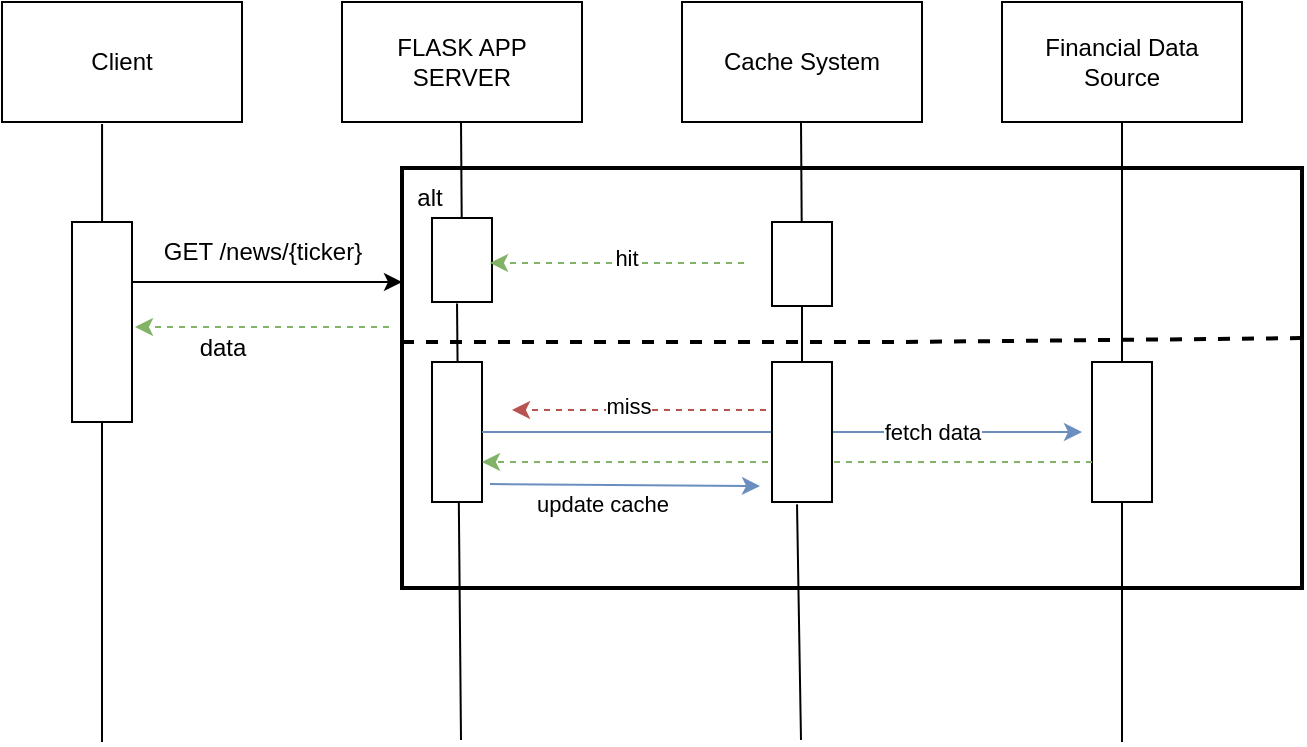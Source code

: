 <mxfile>
    <diagram id="b4EYu51rC-5W3KJwUqvd" name="Page-1">
        <mxGraphModel dx="618" dy="526" grid="1" gridSize="10" guides="1" tooltips="1" connect="1" arrows="1" fold="1" page="1" pageScale="1" pageWidth="850" pageHeight="1100" math="0" shadow="0">
            <root>
                <mxCell id="0"/>
                <mxCell id="1" parent="0"/>
                <mxCell id="21" value="" style="rounded=0;whiteSpace=wrap;html=1;fillColor=none;strokeWidth=2;" vertex="1" parent="1">
                    <mxGeometry x="350" y="153" width="450" height="210" as="geometry"/>
                </mxCell>
                <mxCell id="22" value="Client" style="rounded=0;whiteSpace=wrap;html=1;" vertex="1" parent="1">
                    <mxGeometry x="150" y="70" width="120" height="60" as="geometry"/>
                </mxCell>
                <mxCell id="23" value="FLASK APP &lt;br&gt;SERVER" style="rounded=0;whiteSpace=wrap;html=1;" vertex="1" parent="1">
                    <mxGeometry x="320" y="70" width="120" height="60" as="geometry"/>
                </mxCell>
                <mxCell id="24" value="Cache System" style="rounded=0;whiteSpace=wrap;html=1;" vertex="1" parent="1">
                    <mxGeometry x="490" y="70" width="120" height="60" as="geometry"/>
                </mxCell>
                <mxCell id="25" value="" style="endArrow=none;html=1;rounded=0;entryX=0.417;entryY=1.017;entryDx=0;entryDy=0;entryPerimeter=0;" edge="1" parent="1" target="22">
                    <mxGeometry width="50" height="50" relative="1" as="geometry">
                        <mxPoint x="200" y="440" as="sourcePoint"/>
                        <mxPoint x="230" y="200" as="targetPoint"/>
                    </mxGeometry>
                </mxCell>
                <mxCell id="26" value="" style="endArrow=none;html=1;rounded=0;entryX=0.417;entryY=1.017;entryDx=0;entryDy=0;entryPerimeter=0;" edge="1" parent="1" source="33">
                    <mxGeometry width="50" height="50" relative="1" as="geometry">
                        <mxPoint x="379.5" y="439" as="sourcePoint"/>
                        <mxPoint x="379.5" y="130" as="targetPoint"/>
                    </mxGeometry>
                </mxCell>
                <mxCell id="27" value="" style="endArrow=none;html=1;rounded=0;entryX=0.417;entryY=1.017;entryDx=0;entryDy=0;entryPerimeter=0;" edge="1" parent="1" source="36">
                    <mxGeometry width="50" height="50" relative="1" as="geometry">
                        <mxPoint x="549.5" y="439" as="sourcePoint"/>
                        <mxPoint x="549.5" y="130" as="targetPoint"/>
                    </mxGeometry>
                </mxCell>
                <mxCell id="28" value="" style="endArrow=classic;html=1;rounded=0;" edge="1" parent="1">
                    <mxGeometry width="50" height="50" relative="1" as="geometry">
                        <mxPoint x="200" y="210" as="sourcePoint"/>
                        <mxPoint x="350" y="210" as="targetPoint"/>
                    </mxGeometry>
                </mxCell>
                <mxCell id="29" value="GET /news/{ticker}" style="text;html=1;align=center;verticalAlign=middle;resizable=0;points=[];autosize=1;strokeColor=none;fillColor=none;" vertex="1" parent="1">
                    <mxGeometry x="220" y="180" width="120" height="30" as="geometry"/>
                </mxCell>
                <mxCell id="30" value="" style="rounded=0;whiteSpace=wrap;html=1;" vertex="1" parent="1">
                    <mxGeometry x="185" y="180" width="30" height="100" as="geometry"/>
                </mxCell>
                <mxCell id="31" value="" style="endArrow=classic;html=1;rounded=0;entryX=1.1;entryY=0.61;entryDx=0;entryDy=0;entryPerimeter=0;exitX=-0.167;exitY=0.61;exitDx=0;exitDy=0;exitPerimeter=0;dashed=1;fillColor=#d5e8d4;strokeColor=#82b366;" edge="1" parent="1">
                    <mxGeometry width="50" height="50" relative="1" as="geometry">
                        <mxPoint x="343.5" y="232.5" as="sourcePoint"/>
                        <mxPoint x="216.5" y="232.5" as="targetPoint"/>
                    </mxGeometry>
                </mxCell>
                <mxCell id="32" value="" style="endArrow=none;html=1;rounded=0;entryX=0.417;entryY=1.017;entryDx=0;entryDy=0;entryPerimeter=0;" edge="1" parent="1" target="33">
                    <mxGeometry width="50" height="50" relative="1" as="geometry">
                        <mxPoint x="379.5" y="439" as="sourcePoint"/>
                        <mxPoint x="379.5" y="130" as="targetPoint"/>
                    </mxGeometry>
                </mxCell>
                <mxCell id="33" value="" style="rounded=0;whiteSpace=wrap;html=1;" vertex="1" parent="1">
                    <mxGeometry x="365" y="178" width="30" height="42" as="geometry"/>
                </mxCell>
                <mxCell id="34" value="" style="endArrow=none;dashed=1;html=1;rounded=0;entryX=0.998;entryY=0.405;entryDx=0;entryDy=0;entryPerimeter=0;strokeWidth=2;" edge="1" parent="1" target="21">
                    <mxGeometry width="50" height="50" relative="1" as="geometry">
                        <mxPoint x="350" y="240" as="sourcePoint"/>
                        <mxPoint x="450" y="270" as="targetPoint"/>
                        <Array as="points">
                            <mxPoint x="600" y="240"/>
                        </Array>
                    </mxGeometry>
                </mxCell>
                <mxCell id="35" value="" style="endArrow=none;html=1;rounded=0;entryX=0.5;entryY=0.952;entryDx=0;entryDy=0;entryPerimeter=0;" edge="1" parent="1" source="53" target="36">
                    <mxGeometry width="50" height="50" relative="1" as="geometry">
                        <mxPoint x="549.5" y="439" as="sourcePoint"/>
                        <mxPoint x="550" y="230" as="targetPoint"/>
                    </mxGeometry>
                </mxCell>
                <mxCell id="36" value="" style="rounded=0;whiteSpace=wrap;html=1;" vertex="1" parent="1">
                    <mxGeometry x="535" y="180" width="30" height="42" as="geometry"/>
                </mxCell>
                <mxCell id="37" value="" style="endArrow=classic;html=1;rounded=0;entryX=1.1;entryY=0.61;entryDx=0;entryDy=0;entryPerimeter=0;exitX=-0.167;exitY=0.61;exitDx=0;exitDy=0;exitPerimeter=0;dashed=1;fillColor=#d5e8d4;strokeColor=#82b366;" edge="1" parent="1">
                    <mxGeometry width="50" height="50" relative="1" as="geometry">
                        <mxPoint x="521" y="200.5" as="sourcePoint"/>
                        <mxPoint x="394" y="200.5" as="targetPoint"/>
                    </mxGeometry>
                </mxCell>
                <mxCell id="38" value="hit" style="edgeLabel;html=1;align=center;verticalAlign=middle;resizable=0;points=[];" vertex="1" connectable="0" parent="37">
                    <mxGeometry x="-0.071" y="-3" relative="1" as="geometry">
                        <mxPoint as="offset"/>
                    </mxGeometry>
                </mxCell>
                <mxCell id="39" value="alt" style="text;html=1;strokeColor=none;fillColor=none;align=center;verticalAlign=middle;whiteSpace=wrap;rounded=0;" vertex="1" parent="1">
                    <mxGeometry x="334" y="153" width="60" height="30" as="geometry"/>
                </mxCell>
                <mxCell id="40" value="" style="rounded=0;whiteSpace=wrap;html=1;" vertex="1" parent="1">
                    <mxGeometry x="365" y="250" width="25" height="70" as="geometry"/>
                </mxCell>
                <mxCell id="41" value="" style="endArrow=none;html=1;rounded=0;entryX=0.417;entryY=1.017;entryDx=0;entryDy=0;entryPerimeter=0;" edge="1" parent="1" target="53">
                    <mxGeometry width="50" height="50" relative="1" as="geometry">
                        <mxPoint x="549.5" y="439" as="sourcePoint"/>
                        <mxPoint x="548" y="223" as="targetPoint"/>
                    </mxGeometry>
                </mxCell>
                <mxCell id="42" value="" style="endArrow=classic;html=1;rounded=0;entryX=1.1;entryY=0.61;entryDx=0;entryDy=0;entryPerimeter=0;exitX=-0.167;exitY=0.61;exitDx=0;exitDy=0;exitPerimeter=0;dashed=1;fillColor=#f8cecc;strokeColor=#b85450;" edge="1" parent="1">
                    <mxGeometry width="50" height="50" relative="1" as="geometry">
                        <mxPoint x="532" y="274" as="sourcePoint"/>
                        <mxPoint x="405" y="274" as="targetPoint"/>
                    </mxGeometry>
                </mxCell>
                <mxCell id="43" value="miss" style="edgeLabel;html=1;align=center;verticalAlign=middle;resizable=0;points=[];" vertex="1" connectable="0" parent="42">
                    <mxGeometry x="0.087" y="-2" relative="1" as="geometry">
                        <mxPoint as="offset"/>
                    </mxGeometry>
                </mxCell>
                <mxCell id="44" value="" style="endArrow=classic;html=1;rounded=0;exitX=1;exitY=0.5;exitDx=0;exitDy=0;fillColor=#dae8fc;strokeColor=#6c8ebf;" edge="1" parent="1" source="40">
                    <mxGeometry width="50" height="50" relative="1" as="geometry">
                        <mxPoint x="400" y="320" as="sourcePoint"/>
                        <mxPoint x="690" y="285" as="targetPoint"/>
                        <Array as="points">
                            <mxPoint x="450" y="285"/>
                        </Array>
                    </mxGeometry>
                </mxCell>
                <mxCell id="45" value="fetch data" style="edgeLabel;html=1;align=center;verticalAlign=middle;resizable=0;points=[];" vertex="1" connectable="0" parent="44">
                    <mxGeometry x="-0.007" y="-1" relative="1" as="geometry">
                        <mxPoint x="76" y="-1" as="offset"/>
                    </mxGeometry>
                </mxCell>
                <mxCell id="46" value="" style="endArrow=classic;html=1;rounded=0;exitX=1;exitY=0.5;exitDx=0;exitDy=0;fillColor=#dae8fc;strokeColor=#6c8ebf;" edge="1" parent="1">
                    <mxGeometry width="50" height="50" relative="1" as="geometry">
                        <mxPoint x="394" y="311" as="sourcePoint"/>
                        <mxPoint x="529" y="312" as="targetPoint"/>
                    </mxGeometry>
                </mxCell>
                <mxCell id="47" value="update cache" style="edgeLabel;html=1;align=center;verticalAlign=middle;resizable=0;points=[];" vertex="1" connectable="0" parent="46">
                    <mxGeometry x="-0.022" y="1" relative="1" as="geometry">
                        <mxPoint x="-10" y="10" as="offset"/>
                    </mxGeometry>
                </mxCell>
                <mxCell id="48" value="Financial Data Source" style="rounded=0;whiteSpace=wrap;html=1;" vertex="1" parent="1">
                    <mxGeometry x="650" y="70" width="120" height="60" as="geometry"/>
                </mxCell>
                <mxCell id="49" value="" style="endArrow=none;html=1;rounded=0;entryX=0.5;entryY=1;entryDx=0;entryDy=0;" edge="1" parent="1" source="51" target="48">
                    <mxGeometry width="50" height="50" relative="1" as="geometry">
                        <mxPoint x="710" y="440" as="sourcePoint"/>
                        <mxPoint x="450" y="270" as="targetPoint"/>
                    </mxGeometry>
                </mxCell>
                <mxCell id="50" value="" style="endArrow=none;html=1;rounded=0;entryX=0.5;entryY=1;entryDx=0;entryDy=0;" edge="1" parent="1" target="51">
                    <mxGeometry width="50" height="50" relative="1" as="geometry">
                        <mxPoint x="710" y="440" as="sourcePoint"/>
                        <mxPoint x="710" y="130" as="targetPoint"/>
                    </mxGeometry>
                </mxCell>
                <mxCell id="51" value="" style="rounded=0;whiteSpace=wrap;html=1;" vertex="1" parent="1">
                    <mxGeometry x="695" y="250" width="30" height="70" as="geometry"/>
                </mxCell>
                <mxCell id="52" value="" style="endArrow=classic;html=1;rounded=0;entryX=1;entryY=0.75;entryDx=0;entryDy=0;exitX=0;exitY=0.75;exitDx=0;exitDy=0;dashed=1;fillColor=#d5e8d4;strokeColor=#82b366;" edge="1" parent="1">
                    <mxGeometry width="50" height="50" relative="1" as="geometry">
                        <mxPoint x="695" y="300" as="sourcePoint"/>
                        <mxPoint x="390" y="300" as="targetPoint"/>
                    </mxGeometry>
                </mxCell>
                <mxCell id="53" value="" style="rounded=0;whiteSpace=wrap;html=1;" vertex="1" parent="1">
                    <mxGeometry x="535" y="250" width="30" height="70" as="geometry"/>
                </mxCell>
                <mxCell id="54" value="data" style="text;html=1;align=center;verticalAlign=middle;resizable=0;points=[];autosize=1;strokeColor=none;fillColor=none;" vertex="1" parent="1">
                    <mxGeometry x="235" y="228" width="50" height="30" as="geometry"/>
                </mxCell>
            </root>
        </mxGraphModel>
    </diagram>
</mxfile>